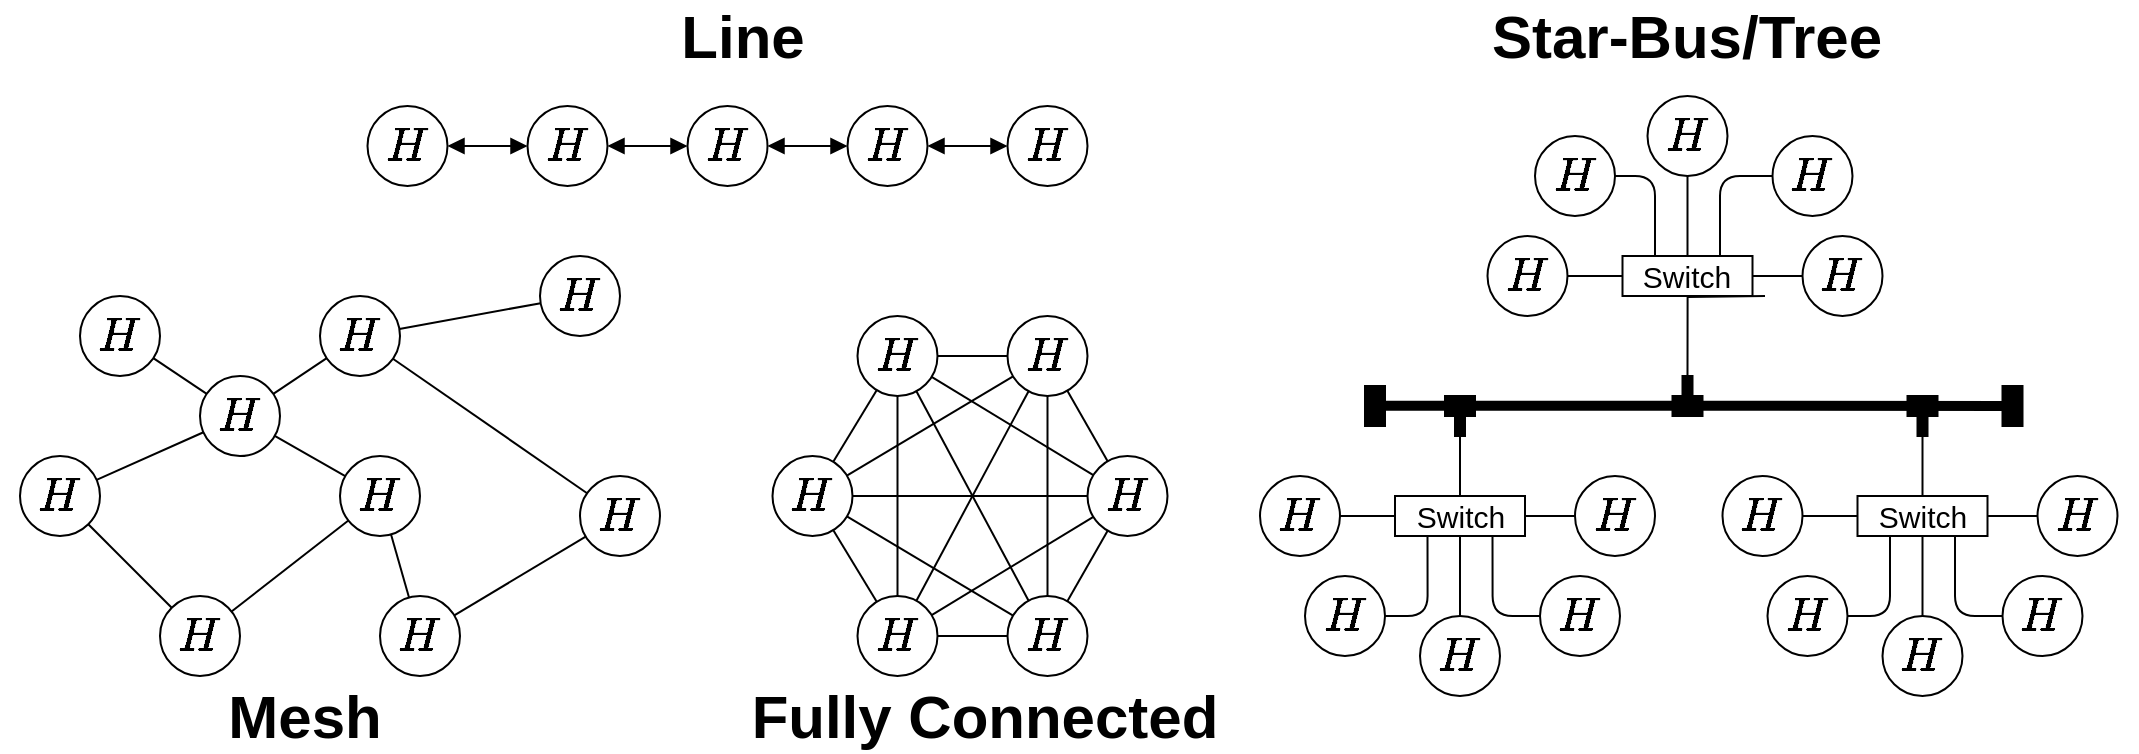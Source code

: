 <mxfile version="13.9.9" type="device"><diagram id="wSPRxFT0w98oaldRiRjR" name="Page-1"><mxGraphModel dx="2305" dy="2412" grid="1" gridSize="10" guides="1" tooltips="1" connect="1" arrows="1" fold="1" page="1" pageScale="1" pageWidth="850" pageHeight="1100" math="1" shadow="0"><root><mxCell id="0"/><mxCell id="1" parent="0"/><mxCell id="IaMBdVct98YR79F-NgzC-7" style="edgeStyle=orthogonalEdgeStyle;rounded=0;orthogonalLoop=1;jettySize=auto;html=1;exitX=1;exitY=0.5;exitDx=0;exitDy=0;entryX=0;entryY=0.5;entryDx=0;entryDy=0;endArrow=block;endFill=1;startArrow=block;startFill=1;" edge="1" parent="1" source="IaMBdVct98YR79F-NgzC-2" target="IaMBdVct98YR79F-NgzC-3"><mxGeometry relative="1" as="geometry"/></mxCell><mxCell id="IaMBdVct98YR79F-NgzC-2" value="$$H$$" style="ellipse;whiteSpace=wrap;html=1;aspect=fixed;fontSize=20;" vertex="1" parent="1"><mxGeometry x="183.75" y="-1045" width="40" height="40" as="geometry"/></mxCell><mxCell id="IaMBdVct98YR79F-NgzC-8" style="edgeStyle=orthogonalEdgeStyle;rounded=0;orthogonalLoop=1;jettySize=auto;html=1;exitX=1;exitY=0.5;exitDx=0;exitDy=0;entryX=0;entryY=0.5;entryDx=0;entryDy=0;startArrow=block;startFill=1;endArrow=block;endFill=1;" edge="1" parent="1" source="IaMBdVct98YR79F-NgzC-3" target="IaMBdVct98YR79F-NgzC-4"><mxGeometry relative="1" as="geometry"/></mxCell><mxCell id="IaMBdVct98YR79F-NgzC-3" value="$$H$$" style="ellipse;whiteSpace=wrap;html=1;aspect=fixed;fontSize=20;" vertex="1" parent="1"><mxGeometry x="263.75" y="-1045" width="40" height="40" as="geometry"/></mxCell><mxCell id="IaMBdVct98YR79F-NgzC-9" style="edgeStyle=orthogonalEdgeStyle;rounded=0;orthogonalLoop=1;jettySize=auto;html=1;exitX=1;exitY=0.5;exitDx=0;exitDy=0;entryX=0;entryY=0.5;entryDx=0;entryDy=0;startArrow=block;startFill=1;endArrow=block;endFill=1;" edge="1" parent="1" source="IaMBdVct98YR79F-NgzC-4" target="IaMBdVct98YR79F-NgzC-5"><mxGeometry relative="1" as="geometry"/></mxCell><mxCell id="IaMBdVct98YR79F-NgzC-4" value="$$H$$" style="ellipse;whiteSpace=wrap;html=1;aspect=fixed;fontSize=20;" vertex="1" parent="1"><mxGeometry x="343.75" y="-1045" width="40" height="40" as="geometry"/></mxCell><mxCell id="IaMBdVct98YR79F-NgzC-103" style="edgeStyle=orthogonalEdgeStyle;rounded=0;orthogonalLoop=1;jettySize=auto;html=1;exitX=1;exitY=0.5;exitDx=0;exitDy=0;entryX=0;entryY=0.5;entryDx=0;entryDy=0;startArrow=block;startFill=1;endArrow=block;endFill=1;" edge="1" parent="1" source="IaMBdVct98YR79F-NgzC-5" target="IaMBdVct98YR79F-NgzC-102"><mxGeometry relative="1" as="geometry"/></mxCell><mxCell id="IaMBdVct98YR79F-NgzC-5" value="$$H$$" style="ellipse;whiteSpace=wrap;html=1;aspect=fixed;fontSize=20;" vertex="1" parent="1"><mxGeometry x="423.75" y="-1045" width="40" height="40" as="geometry"/></mxCell><mxCell id="IaMBdVct98YR79F-NgzC-18" value="" style="rounded=0;whiteSpace=wrap;html=1;fillColor=#000000;" vertex="1" parent="1"><mxGeometry x="722.5" y="-900" width="15" height="10" as="geometry"/></mxCell><mxCell id="IaMBdVct98YR79F-NgzC-19" value="" style="rounded=0;whiteSpace=wrap;html=1;fillColor=#000000;" vertex="1" parent="1"><mxGeometry x="727.5" y="-890" width="5" height="10" as="geometry"/></mxCell><mxCell id="IaMBdVct98YR79F-NgzC-20" value="" style="rounded=0;whiteSpace=wrap;html=1;fillColor=#000000;" vertex="1" parent="1"><mxGeometry x="836.25" y="-900" width="15" height="10" as="geometry"/></mxCell><mxCell id="IaMBdVct98YR79F-NgzC-21" value="" style="rounded=0;whiteSpace=wrap;html=1;fillColor=#000000;" vertex="1" parent="1"><mxGeometry x="841.25" y="-910" width="5" height="10" as="geometry"/></mxCell><mxCell id="IaMBdVct98YR79F-NgzC-26" value="" style="rounded=0;whiteSpace=wrap;html=1;fillColor=#000000;" vertex="1" parent="1"><mxGeometry x="953.75" y="-900" width="15" height="10" as="geometry"/></mxCell><mxCell id="IaMBdVct98YR79F-NgzC-27" value="" style="rounded=0;whiteSpace=wrap;html=1;fillColor=#000000;" vertex="1" parent="1"><mxGeometry x="958.75" y="-890" width="5" height="10" as="geometry"/></mxCell><mxCell id="IaMBdVct98YR79F-NgzC-28" style="edgeStyle=orthogonalEdgeStyle;rounded=0;orthogonalLoop=1;jettySize=auto;html=1;exitX=0.5;exitY=1;exitDx=0;exitDy=0;strokeWidth=1;endArrow=none;endFill=0;entryX=0.5;entryY=0;entryDx=0;entryDy=0;" edge="1" parent="1" target="IaMBdVct98YR79F-NgzC-21"><mxGeometry relative="1" as="geometry"><mxPoint x="885.023" y="-920" as="targetPoint"/><mxPoint x="882.5" y="-950" as="sourcePoint"/></mxGeometry></mxCell><mxCell id="IaMBdVct98YR79F-NgzC-30" style="edgeStyle=orthogonalEdgeStyle;rounded=0;orthogonalLoop=1;jettySize=auto;html=1;exitX=0.5;exitY=0;exitDx=0;exitDy=0;entryX=0.5;entryY=1;entryDx=0;entryDy=0;endArrow=none;endFill=0;strokeWidth=1;" edge="1" parent="1" source="IaMBdVct98YR79F-NgzC-59" target="IaMBdVct98YR79F-NgzC-19"><mxGeometry relative="1" as="geometry"><mxPoint x="730" y="-850" as="sourcePoint"/></mxGeometry></mxCell><mxCell id="IaMBdVct98YR79F-NgzC-34" style="edgeStyle=orthogonalEdgeStyle;rounded=0;orthogonalLoop=1;jettySize=auto;html=1;exitX=0.5;exitY=0;exitDx=0;exitDy=0;entryX=0.5;entryY=1;entryDx=0;entryDy=0;endArrow=none;endFill=0;strokeWidth=1;" edge="1" parent="1" target="IaMBdVct98YR79F-NgzC-27"><mxGeometry relative="1" as="geometry"><mxPoint x="961.25" y="-850" as="sourcePoint"/></mxGeometry></mxCell><mxCell id="IaMBdVct98YR79F-NgzC-38" value="" style="rounded=0;whiteSpace=wrap;html=1;fillColor=#000000;" vertex="1" parent="1"><mxGeometry x="682.5" y="-905" width="10" height="20" as="geometry"/></mxCell><mxCell id="IaMBdVct98YR79F-NgzC-51" value="$$H$$" style="ellipse;whiteSpace=wrap;html=1;aspect=fixed;fontSize=20;" vertex="1" parent="1"><mxGeometry x="652.5" y="-810" width="40" height="40" as="geometry"/></mxCell><mxCell id="IaMBdVct98YR79F-NgzC-52" style="edgeStyle=none;rounded=0;orthogonalLoop=1;jettySize=auto;html=1;exitX=0.5;exitY=0;exitDx=0;exitDy=0;entryX=0.5;entryY=1;entryDx=0;entryDy=0;endArrow=none;endFill=0;startArrow=none;startFill=0;" edge="1" parent="1" source="IaMBdVct98YR79F-NgzC-53" target="IaMBdVct98YR79F-NgzC-59"><mxGeometry relative="1" as="geometry"/></mxCell><mxCell id="IaMBdVct98YR79F-NgzC-53" value="$$H$$" style="ellipse;whiteSpace=wrap;html=1;aspect=fixed;fontSize=20;" vertex="1" parent="1"><mxGeometry x="710" y="-790" width="40" height="40" as="geometry"/></mxCell><mxCell id="IaMBdVct98YR79F-NgzC-54" value="$$H$$" style="ellipse;whiteSpace=wrap;html=1;aspect=fixed;fontSize=20;" vertex="1" parent="1"><mxGeometry x="770" y="-810" width="40" height="40" as="geometry"/></mxCell><mxCell id="IaMBdVct98YR79F-NgzC-55" style="edgeStyle=none;rounded=0;orthogonalLoop=1;jettySize=auto;html=1;exitX=1;exitY=0.5;exitDx=0;exitDy=0;entryX=0;entryY=0.5;entryDx=0;entryDy=0;endArrow=none;endFill=0;startArrow=none;startFill=0;" edge="1" parent="1" source="IaMBdVct98YR79F-NgzC-56" target="IaMBdVct98YR79F-NgzC-59"><mxGeometry relative="1" as="geometry"/></mxCell><mxCell id="IaMBdVct98YR79F-NgzC-56" value="$$H$$" style="ellipse;whiteSpace=wrap;html=1;aspect=fixed;fontSize=20;" vertex="1" parent="1"><mxGeometry x="630" y="-860" width="40" height="40" as="geometry"/></mxCell><mxCell id="IaMBdVct98YR79F-NgzC-57" style="edgeStyle=none;rounded=0;orthogonalLoop=1;jettySize=auto;html=1;endArrow=none;endFill=0;startArrow=none;startFill=0;" edge="1" parent="1" source="IaMBdVct98YR79F-NgzC-58" target="IaMBdVct98YR79F-NgzC-59"><mxGeometry relative="1" as="geometry"/></mxCell><mxCell id="IaMBdVct98YR79F-NgzC-58" value="$$H$$" style="ellipse;whiteSpace=wrap;html=1;aspect=fixed;fontSize=20;" vertex="1" parent="1"><mxGeometry x="787.5" y="-860" width="40" height="40" as="geometry"/></mxCell><mxCell id="IaMBdVct98YR79F-NgzC-59" value="Switch" style="rounded=0;whiteSpace=wrap;html=1;fontSize=15;" vertex="1" parent="1"><mxGeometry x="697.5" y="-850" width="65" height="20" as="geometry"/></mxCell><mxCell id="IaMBdVct98YR79F-NgzC-60" style="edgeStyle=orthogonalEdgeStyle;rounded=1;orthogonalLoop=1;jettySize=auto;html=1;endArrow=none;endFill=0;startArrow=none;startFill=0;entryX=0.75;entryY=1;entryDx=0;entryDy=0;exitX=0;exitY=0.5;exitDx=0;exitDy=0;" edge="1" parent="1" source="IaMBdVct98YR79F-NgzC-54" target="IaMBdVct98YR79F-NgzC-59"><mxGeometry relative="1" as="geometry"><mxPoint x="795.858" y="-764.142" as="sourcePoint"/><mxPoint x="750" y="-810" as="targetPoint"/></mxGeometry></mxCell><mxCell id="IaMBdVct98YR79F-NgzC-61" style="edgeStyle=orthogonalEdgeStyle;rounded=1;orthogonalLoop=1;jettySize=auto;html=1;endArrow=none;endFill=0;startArrow=none;startFill=0;entryX=0.25;entryY=1;entryDx=0;entryDy=0;exitX=1;exitY=0.5;exitDx=0;exitDy=0;" edge="1" parent="1" source="IaMBdVct98YR79F-NgzC-51" target="IaMBdVct98YR79F-NgzC-59"><mxGeometry relative="1" as="geometry"><mxPoint x="664.142" y="-764.142" as="sourcePoint"/><mxPoint x="710" y="-810" as="targetPoint"/></mxGeometry></mxCell><mxCell id="IaMBdVct98YR79F-NgzC-102" value="$$H$$" style="ellipse;whiteSpace=wrap;html=1;aspect=fixed;fontSize=20;" vertex="1" parent="1"><mxGeometry x="503.75" y="-1045" width="40" height="40" as="geometry"/></mxCell><mxCell id="IaMBdVct98YR79F-NgzC-113" style="rounded=0;orthogonalLoop=1;jettySize=auto;html=1;startArrow=none;startFill=0;endArrow=none;endFill=0;" edge="1" parent="1" source="IaMBdVct98YR79F-NgzC-104" target="IaMBdVct98YR79F-NgzC-111"><mxGeometry relative="1" as="geometry"/></mxCell><mxCell id="IaMBdVct98YR79F-NgzC-104" value="$$H$$" style="ellipse;whiteSpace=wrap;html=1;aspect=fixed;fontSize=20;" vertex="1" parent="1"><mxGeometry x="40" y="-950" width="40" height="40" as="geometry"/></mxCell><mxCell id="IaMBdVct98YR79F-NgzC-120" style="edgeStyle=none;rounded=0;orthogonalLoop=1;jettySize=auto;html=1;startArrow=none;startFill=0;endArrow=none;endFill=0;" edge="1" parent="1" source="IaMBdVct98YR79F-NgzC-105" target="IaMBdVct98YR79F-NgzC-109"><mxGeometry relative="1" as="geometry"/></mxCell><mxCell id="IaMBdVct98YR79F-NgzC-121" style="edgeStyle=none;rounded=0;orthogonalLoop=1;jettySize=auto;html=1;startArrow=none;startFill=0;endArrow=none;endFill=0;" edge="1" parent="1" source="IaMBdVct98YR79F-NgzC-105" target="IaMBdVct98YR79F-NgzC-110"><mxGeometry relative="1" as="geometry"/></mxCell><mxCell id="IaMBdVct98YR79F-NgzC-105" value="$$H$$" style="ellipse;whiteSpace=wrap;html=1;aspect=fixed;fontSize=20;" vertex="1" parent="1"><mxGeometry x="170" y="-870" width="40" height="40" as="geometry"/></mxCell><mxCell id="IaMBdVct98YR79F-NgzC-116" style="edgeStyle=none;rounded=0;orthogonalLoop=1;jettySize=auto;html=1;startArrow=none;startFill=0;endArrow=none;endFill=0;" edge="1" parent="1" source="IaMBdVct98YR79F-NgzC-106" target="IaMBdVct98YR79F-NgzC-107"><mxGeometry relative="1" as="geometry"/></mxCell><mxCell id="IaMBdVct98YR79F-NgzC-117" style="edgeStyle=none;rounded=0;orthogonalLoop=1;jettySize=auto;html=1;startArrow=none;startFill=0;endArrow=none;endFill=0;" edge="1" parent="1" source="IaMBdVct98YR79F-NgzC-106" target="IaMBdVct98YR79F-NgzC-112"><mxGeometry relative="1" as="geometry"/></mxCell><mxCell id="IaMBdVct98YR79F-NgzC-106" value="$$H$$" style="ellipse;whiteSpace=wrap;html=1;aspect=fixed;fontSize=20;" vertex="1" parent="1"><mxGeometry x="160" y="-950" width="40" height="40" as="geometry"/></mxCell><mxCell id="IaMBdVct98YR79F-NgzC-107" value="$$H$$" style="ellipse;whiteSpace=wrap;html=1;aspect=fixed;fontSize=20;" vertex="1" parent="1"><mxGeometry x="290" y="-860" width="40" height="40" as="geometry"/></mxCell><mxCell id="IaMBdVct98YR79F-NgzC-118" style="edgeStyle=none;rounded=0;orthogonalLoop=1;jettySize=auto;html=1;startArrow=none;startFill=0;endArrow=none;endFill=0;" edge="1" parent="1" source="IaMBdVct98YR79F-NgzC-108" target="IaMBdVct98YR79F-NgzC-109"><mxGeometry relative="1" as="geometry"/></mxCell><mxCell id="IaMBdVct98YR79F-NgzC-119" style="edgeStyle=none;rounded=0;orthogonalLoop=1;jettySize=auto;html=1;startArrow=none;startFill=0;endArrow=none;endFill=0;" edge="1" parent="1" source="IaMBdVct98YR79F-NgzC-108" target="IaMBdVct98YR79F-NgzC-111"><mxGeometry relative="1" as="geometry"/></mxCell><mxCell id="IaMBdVct98YR79F-NgzC-108" value="$$H$$" style="ellipse;whiteSpace=wrap;html=1;aspect=fixed;fontSize=20;" vertex="1" parent="1"><mxGeometry x="10" y="-870" width="40" height="40" as="geometry"/></mxCell><mxCell id="IaMBdVct98YR79F-NgzC-109" value="$$H$$" style="ellipse;whiteSpace=wrap;html=1;aspect=fixed;fontSize=20;" vertex="1" parent="1"><mxGeometry x="80" y="-800" width="40" height="40" as="geometry"/></mxCell><mxCell id="IaMBdVct98YR79F-NgzC-122" style="edgeStyle=none;rounded=0;orthogonalLoop=1;jettySize=auto;html=1;startArrow=none;startFill=0;endArrow=none;endFill=0;" edge="1" parent="1" source="IaMBdVct98YR79F-NgzC-110" target="IaMBdVct98YR79F-NgzC-107"><mxGeometry relative="1" as="geometry"/></mxCell><mxCell id="IaMBdVct98YR79F-NgzC-110" value="$$H$$" style="ellipse;whiteSpace=wrap;html=1;aspect=fixed;fontSize=20;" vertex="1" parent="1"><mxGeometry x="190" y="-800" width="40" height="40" as="geometry"/></mxCell><mxCell id="IaMBdVct98YR79F-NgzC-114" style="edgeStyle=none;rounded=0;orthogonalLoop=1;jettySize=auto;html=1;startArrow=none;startFill=0;endArrow=none;endFill=0;" edge="1" parent="1" source="IaMBdVct98YR79F-NgzC-111" target="IaMBdVct98YR79F-NgzC-106"><mxGeometry relative="1" as="geometry"/></mxCell><mxCell id="IaMBdVct98YR79F-NgzC-115" style="edgeStyle=none;rounded=0;orthogonalLoop=1;jettySize=auto;html=1;startArrow=none;startFill=0;endArrow=none;endFill=0;" edge="1" parent="1" source="IaMBdVct98YR79F-NgzC-111" target="IaMBdVct98YR79F-NgzC-105"><mxGeometry relative="1" as="geometry"/></mxCell><mxCell id="IaMBdVct98YR79F-NgzC-111" value="$$H$$" style="ellipse;whiteSpace=wrap;html=1;aspect=fixed;fontSize=20;" vertex="1" parent="1"><mxGeometry x="100" y="-910" width="40" height="40" as="geometry"/></mxCell><mxCell id="IaMBdVct98YR79F-NgzC-112" value="$$H$$" style="ellipse;whiteSpace=wrap;html=1;aspect=fixed;fontSize=20;" vertex="1" parent="1"><mxGeometry x="270" y="-970" width="40" height="40" as="geometry"/></mxCell><mxCell id="IaMBdVct98YR79F-NgzC-130" style="edgeStyle=none;rounded=0;orthogonalLoop=1;jettySize=auto;html=1;startArrow=none;startFill=0;endArrow=none;endFill=0;" edge="1" parent="1" source="IaMBdVct98YR79F-NgzC-123" target="IaMBdVct98YR79F-NgzC-128"><mxGeometry relative="1" as="geometry"/></mxCell><mxCell id="IaMBdVct98YR79F-NgzC-131" style="edgeStyle=none;rounded=0;orthogonalLoop=1;jettySize=auto;html=1;startArrow=none;startFill=0;endArrow=none;endFill=0;" edge="1" parent="1" source="IaMBdVct98YR79F-NgzC-123" target="IaMBdVct98YR79F-NgzC-124"><mxGeometry relative="1" as="geometry"/></mxCell><mxCell id="IaMBdVct98YR79F-NgzC-132" style="edgeStyle=none;rounded=0;orthogonalLoop=1;jettySize=auto;html=1;startArrow=none;startFill=0;endArrow=none;endFill=0;" edge="1" parent="1" source="IaMBdVct98YR79F-NgzC-123" target="IaMBdVct98YR79F-NgzC-126"><mxGeometry relative="1" as="geometry"/></mxCell><mxCell id="IaMBdVct98YR79F-NgzC-133" style="edgeStyle=none;rounded=0;orthogonalLoop=1;jettySize=auto;html=1;startArrow=none;startFill=0;endArrow=none;endFill=0;" edge="1" parent="1" source="IaMBdVct98YR79F-NgzC-123" target="IaMBdVct98YR79F-NgzC-127"><mxGeometry relative="1" as="geometry"/></mxCell><mxCell id="IaMBdVct98YR79F-NgzC-134" style="edgeStyle=none;rounded=0;orthogonalLoop=1;jettySize=auto;html=1;startArrow=none;startFill=0;endArrow=none;endFill=0;" edge="1" parent="1" source="IaMBdVct98YR79F-NgzC-123" target="IaMBdVct98YR79F-NgzC-125"><mxGeometry relative="1" as="geometry"/></mxCell><mxCell id="IaMBdVct98YR79F-NgzC-123" value="$$H$$" style="ellipse;whiteSpace=wrap;html=1;aspect=fixed;fontSize=20;" vertex="1" parent="1"><mxGeometry x="428.75" y="-940" width="40" height="40" as="geometry"/></mxCell><mxCell id="IaMBdVct98YR79F-NgzC-135" style="edgeStyle=none;rounded=0;orthogonalLoop=1;jettySize=auto;html=1;exitX=0.5;exitY=1;exitDx=0;exitDy=0;startArrow=none;startFill=0;endArrow=none;endFill=0;" edge="1" parent="1" source="IaMBdVct98YR79F-NgzC-124" target="IaMBdVct98YR79F-NgzC-128"><mxGeometry relative="1" as="geometry"/></mxCell><mxCell id="IaMBdVct98YR79F-NgzC-136" style="edgeStyle=none;rounded=0;orthogonalLoop=1;jettySize=auto;html=1;startArrow=none;startFill=0;endArrow=none;endFill=0;" edge="1" parent="1" source="IaMBdVct98YR79F-NgzC-124" target="IaMBdVct98YR79F-NgzC-126"><mxGeometry relative="1" as="geometry"/></mxCell><mxCell id="IaMBdVct98YR79F-NgzC-137" style="edgeStyle=none;rounded=0;orthogonalLoop=1;jettySize=auto;html=1;startArrow=none;startFill=0;endArrow=none;endFill=0;" edge="1" parent="1" source="IaMBdVct98YR79F-NgzC-124" target="IaMBdVct98YR79F-NgzC-125"><mxGeometry relative="1" as="geometry"/></mxCell><mxCell id="IaMBdVct98YR79F-NgzC-138" style="edgeStyle=none;rounded=0;orthogonalLoop=1;jettySize=auto;html=1;startArrow=none;startFill=0;endArrow=none;endFill=0;" edge="1" parent="1" source="IaMBdVct98YR79F-NgzC-124" target="IaMBdVct98YR79F-NgzC-127"><mxGeometry relative="1" as="geometry"/></mxCell><mxCell id="IaMBdVct98YR79F-NgzC-124" value="$$H$$" style="ellipse;whiteSpace=wrap;html=1;aspect=fixed;fontSize=20;" vertex="1" parent="1"><mxGeometry x="503.75" y="-940" width="40" height="40" as="geometry"/></mxCell><mxCell id="IaMBdVct98YR79F-NgzC-144" style="edgeStyle=none;rounded=0;orthogonalLoop=1;jettySize=auto;html=1;exitX=1;exitY=0.5;exitDx=0;exitDy=0;entryX=0;entryY=0.5;entryDx=0;entryDy=0;startArrow=none;startFill=0;endArrow=none;endFill=0;" edge="1" parent="1" source="IaMBdVct98YR79F-NgzC-125" target="IaMBdVct98YR79F-NgzC-128"><mxGeometry relative="1" as="geometry"/></mxCell><mxCell id="IaMBdVct98YR79F-NgzC-125" value="$$H$$" style="ellipse;whiteSpace=wrap;html=1;aspect=fixed;fontSize=20;" vertex="1" parent="1"><mxGeometry x="428.75" y="-800" width="40" height="40" as="geometry"/></mxCell><mxCell id="IaMBdVct98YR79F-NgzC-142" style="edgeStyle=none;rounded=0;orthogonalLoop=1;jettySize=auto;html=1;startArrow=none;startFill=0;endArrow=none;endFill=0;" edge="1" parent="1" source="IaMBdVct98YR79F-NgzC-126" target="IaMBdVct98YR79F-NgzC-128"><mxGeometry relative="1" as="geometry"/></mxCell><mxCell id="IaMBdVct98YR79F-NgzC-143" style="edgeStyle=none;rounded=0;orthogonalLoop=1;jettySize=auto;html=1;startArrow=none;startFill=0;endArrow=none;endFill=0;" edge="1" parent="1" source="IaMBdVct98YR79F-NgzC-126" target="IaMBdVct98YR79F-NgzC-125"><mxGeometry relative="1" as="geometry"/></mxCell><mxCell id="IaMBdVct98YR79F-NgzC-126" value="$$H$$" style="ellipse;whiteSpace=wrap;html=1;aspect=fixed;fontSize=20;" vertex="1" parent="1"><mxGeometry x="543.75" y="-870" width="40" height="40" as="geometry"/></mxCell><mxCell id="IaMBdVct98YR79F-NgzC-139" style="edgeStyle=none;rounded=0;orthogonalLoop=1;jettySize=auto;html=1;startArrow=none;startFill=0;endArrow=none;endFill=0;" edge="1" parent="1" source="IaMBdVct98YR79F-NgzC-127" target="IaMBdVct98YR79F-NgzC-125"><mxGeometry relative="1" as="geometry"/></mxCell><mxCell id="IaMBdVct98YR79F-NgzC-140" style="edgeStyle=none;rounded=0;orthogonalLoop=1;jettySize=auto;html=1;startArrow=none;startFill=0;endArrow=none;endFill=0;" edge="1" parent="1" source="IaMBdVct98YR79F-NgzC-127" target="IaMBdVct98YR79F-NgzC-128"><mxGeometry relative="1" as="geometry"/></mxCell><mxCell id="IaMBdVct98YR79F-NgzC-141" style="edgeStyle=none;rounded=0;orthogonalLoop=1;jettySize=auto;html=1;startArrow=none;startFill=0;endArrow=none;endFill=0;" edge="1" parent="1" source="IaMBdVct98YR79F-NgzC-127" target="IaMBdVct98YR79F-NgzC-126"><mxGeometry relative="1" as="geometry"/></mxCell><mxCell id="IaMBdVct98YR79F-NgzC-127" value="$$H$$" style="ellipse;whiteSpace=wrap;html=1;aspect=fixed;fontSize=20;" vertex="1" parent="1"><mxGeometry x="386.25" y="-870" width="40" height="40" as="geometry"/></mxCell><mxCell id="IaMBdVct98YR79F-NgzC-128" value="$$H$$" style="ellipse;whiteSpace=wrap;html=1;aspect=fixed;fontSize=20;" vertex="1" parent="1"><mxGeometry x="503.75" y="-800" width="40" height="40" as="geometry"/></mxCell><mxCell id="IaMBdVct98YR79F-NgzC-145" value="$$H$$" style="ellipse;whiteSpace=wrap;html=1;aspect=fixed;fontSize=20;" vertex="1" parent="1"><mxGeometry x="883.75" y="-810" width="40" height="40" as="geometry"/></mxCell><mxCell id="IaMBdVct98YR79F-NgzC-146" style="edgeStyle=none;rounded=0;orthogonalLoop=1;jettySize=auto;html=1;exitX=0.5;exitY=0;exitDx=0;exitDy=0;entryX=0.5;entryY=1;entryDx=0;entryDy=0;endArrow=none;endFill=0;startArrow=none;startFill=0;" edge="1" parent="1" source="IaMBdVct98YR79F-NgzC-147" target="IaMBdVct98YR79F-NgzC-153"><mxGeometry relative="1" as="geometry"/></mxCell><mxCell id="IaMBdVct98YR79F-NgzC-147" value="$$H$$" style="ellipse;whiteSpace=wrap;html=1;aspect=fixed;fontSize=20;" vertex="1" parent="1"><mxGeometry x="941.25" y="-790" width="40" height="40" as="geometry"/></mxCell><mxCell id="IaMBdVct98YR79F-NgzC-148" value="$$H$$" style="ellipse;whiteSpace=wrap;html=1;aspect=fixed;fontSize=20;" vertex="1" parent="1"><mxGeometry x="1001.25" y="-810" width="40" height="40" as="geometry"/></mxCell><mxCell id="IaMBdVct98YR79F-NgzC-149" style="edgeStyle=none;rounded=0;orthogonalLoop=1;jettySize=auto;html=1;exitX=1;exitY=0.5;exitDx=0;exitDy=0;entryX=0;entryY=0.5;entryDx=0;entryDy=0;endArrow=none;endFill=0;startArrow=none;startFill=0;" edge="1" parent="1" source="IaMBdVct98YR79F-NgzC-150" target="IaMBdVct98YR79F-NgzC-153"><mxGeometry relative="1" as="geometry"/></mxCell><mxCell id="IaMBdVct98YR79F-NgzC-150" value="$$H$$" style="ellipse;whiteSpace=wrap;html=1;aspect=fixed;fontSize=20;" vertex="1" parent="1"><mxGeometry x="861.25" y="-860" width="40" height="40" as="geometry"/></mxCell><mxCell id="IaMBdVct98YR79F-NgzC-151" style="edgeStyle=none;rounded=0;orthogonalLoop=1;jettySize=auto;html=1;endArrow=none;endFill=0;startArrow=none;startFill=0;" edge="1" parent="1" source="IaMBdVct98YR79F-NgzC-152" target="IaMBdVct98YR79F-NgzC-153"><mxGeometry relative="1" as="geometry"/></mxCell><mxCell id="IaMBdVct98YR79F-NgzC-152" value="$$H$$" style="ellipse;whiteSpace=wrap;html=1;aspect=fixed;fontSize=20;" vertex="1" parent="1"><mxGeometry x="1018.75" y="-860" width="40" height="40" as="geometry"/></mxCell><mxCell id="IaMBdVct98YR79F-NgzC-153" value="Switch" style="rounded=0;whiteSpace=wrap;html=1;fontSize=15;" vertex="1" parent="1"><mxGeometry x="928.75" y="-850" width="65" height="20" as="geometry"/></mxCell><mxCell id="IaMBdVct98YR79F-NgzC-154" style="edgeStyle=orthogonalEdgeStyle;rounded=1;orthogonalLoop=1;jettySize=auto;html=1;endArrow=none;endFill=0;startArrow=none;startFill=0;entryX=0.75;entryY=1;entryDx=0;entryDy=0;exitX=0;exitY=0.5;exitDx=0;exitDy=0;" edge="1" parent="1" source="IaMBdVct98YR79F-NgzC-148" target="IaMBdVct98YR79F-NgzC-153"><mxGeometry relative="1" as="geometry"><mxPoint x="1027.108" y="-764.142" as="sourcePoint"/><mxPoint x="981.25" y="-810" as="targetPoint"/></mxGeometry></mxCell><mxCell id="IaMBdVct98YR79F-NgzC-155" style="edgeStyle=orthogonalEdgeStyle;rounded=1;orthogonalLoop=1;jettySize=auto;html=1;endArrow=none;endFill=0;startArrow=none;startFill=0;entryX=0.25;entryY=1;entryDx=0;entryDy=0;exitX=1;exitY=0.5;exitDx=0;exitDy=0;" edge="1" parent="1" source="IaMBdVct98YR79F-NgzC-145" target="IaMBdVct98YR79F-NgzC-153"><mxGeometry relative="1" as="geometry"><mxPoint x="895.392" y="-764.142" as="sourcePoint"/><mxPoint x="941.25" y="-810" as="targetPoint"/></mxGeometry></mxCell><mxCell id="IaMBdVct98YR79F-NgzC-156" value="$$H$$" style="ellipse;whiteSpace=wrap;html=1;aspect=fixed;fontSize=20;" vertex="1" parent="1"><mxGeometry x="767.5" y="-1030" width="40" height="40" as="geometry"/></mxCell><mxCell id="IaMBdVct98YR79F-NgzC-157" style="edgeStyle=none;rounded=0;orthogonalLoop=1;jettySize=auto;html=1;exitX=0.5;exitY=0;exitDx=0;exitDy=0;entryX=0.5;entryY=0;entryDx=0;entryDy=0;endArrow=none;endFill=0;startArrow=none;startFill=0;" edge="1" parent="1" source="IaMBdVct98YR79F-NgzC-158" target="IaMBdVct98YR79F-NgzC-164"><mxGeometry relative="1" as="geometry"/></mxCell><mxCell id="IaMBdVct98YR79F-NgzC-158" value="$$H$$" style="ellipse;whiteSpace=wrap;html=1;aspect=fixed;fontSize=20;" vertex="1" parent="1"><mxGeometry x="823.75" y="-1050" width="40" height="40" as="geometry"/></mxCell><mxCell id="IaMBdVct98YR79F-NgzC-159" value="$$H$$" style="ellipse;whiteSpace=wrap;html=1;aspect=fixed;fontSize=20;" vertex="1" parent="1"><mxGeometry x="886.25" y="-1030" width="40" height="40" as="geometry"/></mxCell><mxCell id="IaMBdVct98YR79F-NgzC-160" style="edgeStyle=none;rounded=0;orthogonalLoop=1;jettySize=auto;html=1;exitX=1;exitY=0.5;exitDx=0;exitDy=0;entryX=0;entryY=0.5;entryDx=0;entryDy=0;endArrow=none;endFill=0;startArrow=none;startFill=0;" edge="1" parent="1" source="IaMBdVct98YR79F-NgzC-161" target="IaMBdVct98YR79F-NgzC-164"><mxGeometry relative="1" as="geometry"/></mxCell><mxCell id="IaMBdVct98YR79F-NgzC-161" value="$$H$$" style="ellipse;whiteSpace=wrap;html=1;aspect=fixed;fontSize=20;" vertex="1" parent="1"><mxGeometry x="743.75" y="-980" width="40" height="40" as="geometry"/></mxCell><mxCell id="IaMBdVct98YR79F-NgzC-162" style="edgeStyle=none;rounded=0;orthogonalLoop=1;jettySize=auto;html=1;endArrow=none;endFill=0;startArrow=none;startFill=0;" edge="1" parent="1" source="IaMBdVct98YR79F-NgzC-163" target="IaMBdVct98YR79F-NgzC-164"><mxGeometry relative="1" as="geometry"/></mxCell><mxCell id="IaMBdVct98YR79F-NgzC-163" value="$$H$$" style="ellipse;whiteSpace=wrap;html=1;aspect=fixed;fontSize=20;" vertex="1" parent="1"><mxGeometry x="901.25" y="-980" width="40" height="40" as="geometry"/></mxCell><mxCell id="IaMBdVct98YR79F-NgzC-164" value="Switch" style="rounded=0;whiteSpace=wrap;html=1;fontSize=15;" vertex="1" parent="1"><mxGeometry x="811.25" y="-970" width="65" height="20" as="geometry"/></mxCell><mxCell id="IaMBdVct98YR79F-NgzC-165" style="edgeStyle=orthogonalEdgeStyle;rounded=1;orthogonalLoop=1;jettySize=auto;html=1;endArrow=none;endFill=0;startArrow=none;startFill=0;entryX=0.75;entryY=0;entryDx=0;entryDy=0;exitX=0;exitY=0.5;exitDx=0;exitDy=0;" edge="1" parent="1" source="IaMBdVct98YR79F-NgzC-159" target="IaMBdVct98YR79F-NgzC-164"><mxGeometry relative="1" as="geometry"><mxPoint x="909.608" y="-884.142" as="sourcePoint"/><mxPoint x="863.75" y="-930" as="targetPoint"/></mxGeometry></mxCell><mxCell id="IaMBdVct98YR79F-NgzC-166" style="edgeStyle=orthogonalEdgeStyle;rounded=1;orthogonalLoop=1;jettySize=auto;html=1;endArrow=none;endFill=0;startArrow=none;startFill=0;entryX=0.25;entryY=0;entryDx=0;entryDy=0;exitX=1;exitY=0.5;exitDx=0;exitDy=0;" edge="1" parent="1" source="IaMBdVct98YR79F-NgzC-156" target="IaMBdVct98YR79F-NgzC-164"><mxGeometry relative="1" as="geometry"><mxPoint x="777.892" y="-884.142" as="sourcePoint"/><mxPoint x="823.75" y="-930" as="targetPoint"/></mxGeometry></mxCell><mxCell id="IaMBdVct98YR79F-NgzC-39" value="" style="rounded=0;whiteSpace=wrap;html=1;fillColor=#000000;" vertex="1" parent="1"><mxGeometry x="1001.25" y="-905" width="10" height="20" as="geometry"/></mxCell><mxCell id="IaMBdVct98YR79F-NgzC-167" value="" style="endArrow=none;html=1;strokeWidth=5;" edge="1" parent="1" target="IaMBdVct98YR79F-NgzC-39"><mxGeometry width="50" height="50" relative="1" as="geometry"><mxPoint x="692.5" y="-895.17" as="sourcePoint"/><mxPoint x="1082.5" y="-895" as="targetPoint"/></mxGeometry></mxCell><mxCell id="IaMBdVct98YR79F-NgzC-168" value="Fully Connected" style="text;html=1;strokeColor=none;fillColor=none;align=center;verticalAlign=middle;whiteSpace=wrap;rounded=0;fontSize=30;fontStyle=1" vertex="1" parent="1"><mxGeometry x="362.5" y="-750" width="259" height="20" as="geometry"/></mxCell><mxCell id="IaMBdVct98YR79F-NgzC-169" value="Mesh" style="text;html=1;strokeColor=none;fillColor=none;align=center;verticalAlign=middle;whiteSpace=wrap;rounded=0;fontSize=30;fontStyle=1" vertex="1" parent="1"><mxGeometry x="22.5" y="-750" width="259" height="20" as="geometry"/></mxCell><mxCell id="IaMBdVct98YR79F-NgzC-170" value="Star-Bus/Tree" style="text;html=1;strokeColor=none;fillColor=none;align=center;verticalAlign=middle;whiteSpace=wrap;rounded=0;fontSize=30;fontStyle=1" vertex="1" parent="1"><mxGeometry x="714.25" y="-1090" width="259" height="20" as="geometry"/></mxCell><mxCell id="IaMBdVct98YR79F-NgzC-171" value="Line" style="text;html=1;strokeColor=none;fillColor=none;align=center;verticalAlign=middle;whiteSpace=wrap;rounded=0;fontSize=30;fontStyle=1" vertex="1" parent="1"><mxGeometry x="241.75" y="-1090" width="259" height="20" as="geometry"/></mxCell></root></mxGraphModel></diagram></mxfile>
